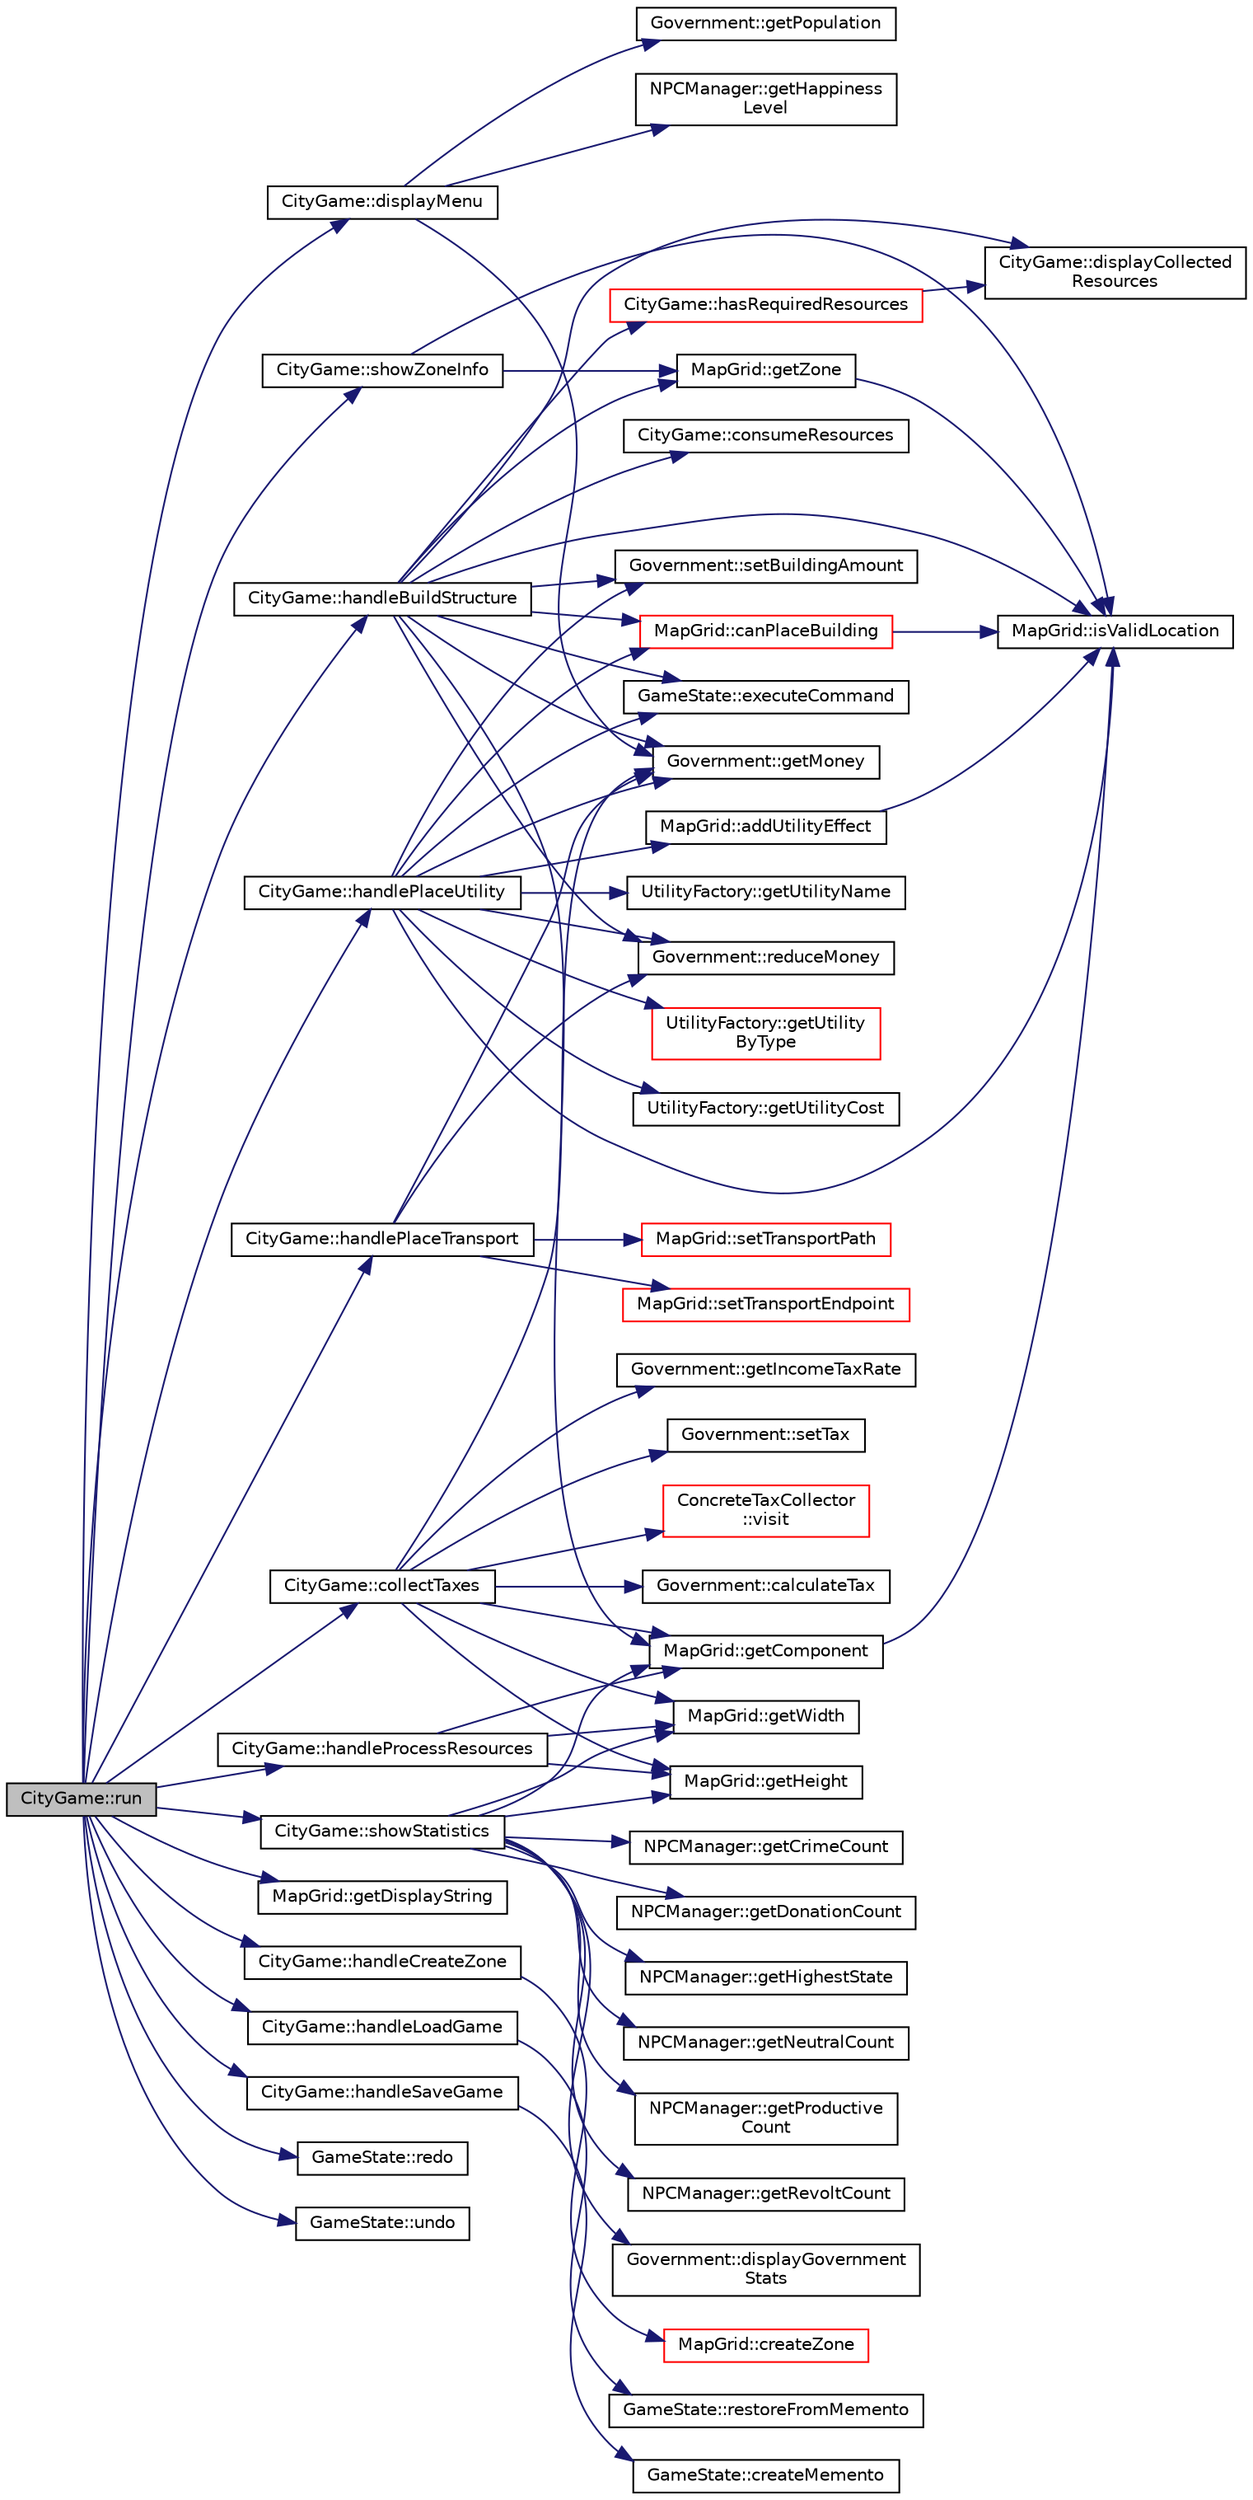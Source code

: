 digraph "CityGame::run"
{
 // LATEX_PDF_SIZE
  edge [fontname="Helvetica",fontsize="10",labelfontname="Helvetica",labelfontsize="10"];
  node [fontname="Helvetica",fontsize="10",shape=record];
  rankdir="LR";
  Node1 [label="CityGame::run",height=0.2,width=0.4,color="black", fillcolor="grey75", style="filled", fontcolor="black",tooltip=" "];
  Node1 -> Node2 [color="midnightblue",fontsize="10",style="solid",fontname="Helvetica"];
  Node2 [label="CityGame::collectTaxes",height=0.2,width=0.4,color="black", fillcolor="white", style="filled",URL="$classCityGame.html#ab286962cca4449729475a62431fa3bc6",tooltip=" "];
  Node2 -> Node3 [color="midnightblue",fontsize="10",style="solid",fontname="Helvetica"];
  Node3 [label="Government::calculateTax",height=0.2,width=0.4,color="black", fillcolor="white", style="filled",URL="$classGovernment.html#af0ab45b88a2545890637ddcd10071ef4",tooltip="Calculates the tax revenue based on current settings."];
  Node2 -> Node4 [color="midnightblue",fontsize="10",style="solid",fontname="Helvetica"];
  Node4 [label="MapGrid::getComponent",height=0.2,width=0.4,color="black", fillcolor="white", style="filled",URL="$classMapGrid.html#a9c9677c2efbc436d1ec1e89bb9fd47b7",tooltip=" "];
  Node4 -> Node5 [color="midnightblue",fontsize="10",style="solid",fontname="Helvetica"];
  Node5 [label="MapGrid::isValidLocation",height=0.2,width=0.4,color="black", fillcolor="white", style="filled",URL="$classMapGrid.html#a609c06dd38f67e93a766d5bb8b9cb197",tooltip=" "];
  Node2 -> Node6 [color="midnightblue",fontsize="10",style="solid",fontname="Helvetica"];
  Node6 [label="MapGrid::getHeight",height=0.2,width=0.4,color="black", fillcolor="white", style="filled",URL="$classMapGrid.html#a3508bc4d4945a9be2c7ebe47ca5965f2",tooltip=" "];
  Node2 -> Node7 [color="midnightblue",fontsize="10",style="solid",fontname="Helvetica"];
  Node7 [label="Government::getIncomeTaxRate",height=0.2,width=0.4,color="black", fillcolor="white", style="filled",URL="$classGovernment.html#aa0500d2a69bb145fed8321a90ebdcf4a",tooltip="Gets the current income tax rate."];
  Node2 -> Node8 [color="midnightblue",fontsize="10",style="solid",fontname="Helvetica"];
  Node8 [label="Government::getMoney",height=0.2,width=0.4,color="black", fillcolor="white", style="filled",URL="$classGovernment.html#aa2f8430a40de5935049844c311382110",tooltip="Gets the current amount of money the government has."];
  Node2 -> Node9 [color="midnightblue",fontsize="10",style="solid",fontname="Helvetica"];
  Node9 [label="MapGrid::getWidth",height=0.2,width=0.4,color="black", fillcolor="white", style="filled",URL="$classMapGrid.html#a73f8e3dadd5b1c80f0d3d7b3df6d9ae9",tooltip=" "];
  Node2 -> Node10 [color="midnightblue",fontsize="10",style="solid",fontname="Helvetica"];
  Node10 [label="Government::setTax",height=0.2,width=0.4,color="black", fillcolor="white", style="filled",URL="$classGovernment.html#a1d925a490e5d0d8416f4366724865012",tooltip="Sets the tax rate."];
  Node2 -> Node11 [color="midnightblue",fontsize="10",style="solid",fontname="Helvetica"];
  Node11 [label="ConcreteTaxCollector\l::visit",height=0.2,width=0.4,color="red", fillcolor="white", style="filled",URL="$classConcreteTaxCollector.html#aff35926ad68639e9190cc2f5d4bdf54e",tooltip="Collects tax from a residential building."];
  Node1 -> Node18 [color="midnightblue",fontsize="10",style="solid",fontname="Helvetica"];
  Node18 [label="CityGame::displayMenu",height=0.2,width=0.4,color="black", fillcolor="white", style="filled",URL="$classCityGame.html#a2a952bf02a70fa83a8a5a4beae9c825e",tooltip=" "];
  Node18 -> Node19 [color="midnightblue",fontsize="10",style="solid",fontname="Helvetica"];
  Node19 [label="NPCManager::getHappiness\lLevel",height=0.2,width=0.4,color="black", fillcolor="white", style="filled",URL="$classNPCManager.html#ac21c34d2e87c6a8801bc4bfc1c6d0201",tooltip="Gets the current happiness level of NPCs."];
  Node18 -> Node8 [color="midnightblue",fontsize="10",style="solid",fontname="Helvetica"];
  Node18 -> Node20 [color="midnightblue",fontsize="10",style="solid",fontname="Helvetica"];
  Node20 [label="Government::getPopulation",height=0.2,width=0.4,color="black", fillcolor="white", style="filled",URL="$classGovernment.html#a41177521c660fed52a9b692b71c5af1f",tooltip="Gets the current population of the city."];
  Node1 -> Node21 [color="midnightblue",fontsize="10",style="solid",fontname="Helvetica"];
  Node21 [label="MapGrid::getDisplayString",height=0.2,width=0.4,color="black", fillcolor="white", style="filled",URL="$classMapGrid.html#adb0f0dde7b11641c523a38dce884944c",tooltip=" "];
  Node1 -> Node22 [color="midnightblue",fontsize="10",style="solid",fontname="Helvetica"];
  Node22 [label="CityGame::handleBuildStructure",height=0.2,width=0.4,color="black", fillcolor="white", style="filled",URL="$classCityGame.html#adef5c49d44b7b5faf191ec7c7684148d",tooltip=" "];
  Node22 -> Node23 [color="midnightblue",fontsize="10",style="solid",fontname="Helvetica"];
  Node23 [label="MapGrid::canPlaceBuilding",height=0.2,width=0.4,color="red", fillcolor="white", style="filled",URL="$classMapGrid.html#a1eea5ceaf006f0fa065dc80a2dc798e8",tooltip=" "];
  Node23 -> Node5 [color="midnightblue",fontsize="10",style="solid",fontname="Helvetica"];
  Node22 -> Node25 [color="midnightblue",fontsize="10",style="solid",fontname="Helvetica"];
  Node25 [label="CityGame::consumeResources",height=0.2,width=0.4,color="black", fillcolor="white", style="filled",URL="$classCityGame.html#abd072b5eec775c71177e098b93283075",tooltip=" "];
  Node22 -> Node26 [color="midnightblue",fontsize="10",style="solid",fontname="Helvetica"];
  Node26 [label="CityGame::displayCollected\lResources",height=0.2,width=0.4,color="black", fillcolor="white", style="filled",URL="$classCityGame.html#aaee4d6f62d60e6c34113f8ad46fd7f4e",tooltip=" "];
  Node22 -> Node27 [color="midnightblue",fontsize="10",style="solid",fontname="Helvetica"];
  Node27 [label="GameState::executeCommand",height=0.2,width=0.4,color="black", fillcolor="white", style="filled",URL="$classGameState.html#abf6e9d545191796a9a805c304722d230",tooltip="Executes a command and adds it to the command history."];
  Node22 -> Node4 [color="midnightblue",fontsize="10",style="solid",fontname="Helvetica"];
  Node22 -> Node8 [color="midnightblue",fontsize="10",style="solid",fontname="Helvetica"];
  Node22 -> Node28 [color="midnightblue",fontsize="10",style="solid",fontname="Helvetica"];
  Node28 [label="MapGrid::getZone",height=0.2,width=0.4,color="black", fillcolor="white", style="filled",URL="$classMapGrid.html#a5d58bb7cc44e649e44e1282eb4deada4",tooltip=" "];
  Node28 -> Node5 [color="midnightblue",fontsize="10",style="solid",fontname="Helvetica"];
  Node22 -> Node29 [color="midnightblue",fontsize="10",style="solid",fontname="Helvetica"];
  Node29 [label="CityGame::hasRequiredResources",height=0.2,width=0.4,color="red", fillcolor="white", style="filled",URL="$classCityGame.html#a9f181c1d58a087535143ca99306916c4",tooltip=" "];
  Node29 -> Node26 [color="midnightblue",fontsize="10",style="solid",fontname="Helvetica"];
  Node22 -> Node5 [color="midnightblue",fontsize="10",style="solid",fontname="Helvetica"];
  Node22 -> Node31 [color="midnightblue",fontsize="10",style="solid",fontname="Helvetica"];
  Node31 [label="Government::reduceMoney",height=0.2,width=0.4,color="black", fillcolor="white", style="filled",URL="$classGovernment.html#abc74e6201f243ebd3bef8e3881f4c403",tooltip="Reduces the government funds by a specified amount."];
  Node22 -> Node32 [color="midnightblue",fontsize="10",style="solid",fontname="Helvetica"];
  Node32 [label="Government::setBuildingAmount",height=0.2,width=0.4,color="black", fillcolor="white", style="filled",URL="$classGovernment.html#a637ea1083183e6733ecd787b4bb89595",tooltip="Sets the amount of a specified building type."];
  Node1 -> Node33 [color="midnightblue",fontsize="10",style="solid",fontname="Helvetica"];
  Node33 [label="CityGame::handleCreateZone",height=0.2,width=0.4,color="black", fillcolor="white", style="filled",URL="$classCityGame.html#a20ee6b8bf1a6f54c45cb73de906a8282",tooltip=" "];
  Node33 -> Node34 [color="midnightblue",fontsize="10",style="solid",fontname="Helvetica"];
  Node34 [label="MapGrid::createZone",height=0.2,width=0.4,color="red", fillcolor="white", style="filled",URL="$classMapGrid.html#a799c5f887a651f71f8ebfbc8bf18e52d",tooltip=" "];
  Node1 -> Node38 [color="midnightblue",fontsize="10",style="solid",fontname="Helvetica"];
  Node38 [label="CityGame::handleLoadGame",height=0.2,width=0.4,color="black", fillcolor="white", style="filled",URL="$classCityGame.html#aaa907d85379e71a9bf7a3d573f2d15da",tooltip=" "];
  Node38 -> Node39 [color="midnightblue",fontsize="10",style="solid",fontname="Helvetica"];
  Node39 [label="GameState::restoreFromMemento",height=0.2,width=0.4,color="black", fillcolor="white", style="filled",URL="$classGameState.html#a32ac71fc3feb75e71b93a3a892cf2878",tooltip="Restores the game state from a given memento."];
  Node1 -> Node40 [color="midnightblue",fontsize="10",style="solid",fontname="Helvetica"];
  Node40 [label="CityGame::handlePlaceTransport",height=0.2,width=0.4,color="black", fillcolor="white", style="filled",URL="$classCityGame.html#a01a7b85fe89c57b12bfdb291c348f638",tooltip=" "];
  Node40 -> Node8 [color="midnightblue",fontsize="10",style="solid",fontname="Helvetica"];
  Node40 -> Node31 [color="midnightblue",fontsize="10",style="solid",fontname="Helvetica"];
  Node40 -> Node41 [color="midnightblue",fontsize="10",style="solid",fontname="Helvetica"];
  Node41 [label="MapGrid::setTransportEndpoint",height=0.2,width=0.4,color="red", fillcolor="white", style="filled",URL="$classMapGrid.html#a1dc327fa02ba1448bda5b47969f48886",tooltip=" "];
  Node40 -> Node43 [color="midnightblue",fontsize="10",style="solid",fontname="Helvetica"];
  Node43 [label="MapGrid::setTransportPath",height=0.2,width=0.4,color="red", fillcolor="white", style="filled",URL="$classMapGrid.html#a4ed9f19232693a2c75ed7714f8439a82",tooltip=" "];
  Node1 -> Node44 [color="midnightblue",fontsize="10",style="solid",fontname="Helvetica"];
  Node44 [label="CityGame::handlePlaceUtility",height=0.2,width=0.4,color="black", fillcolor="white", style="filled",URL="$classCityGame.html#ab3ae97e4d2c87052b1a0635d5a2bcb77",tooltip=" "];
  Node44 -> Node45 [color="midnightblue",fontsize="10",style="solid",fontname="Helvetica"];
  Node45 [label="MapGrid::addUtilityEffect",height=0.2,width=0.4,color="black", fillcolor="white", style="filled",URL="$classMapGrid.html#a8a7c0f890a0c611571a3a9045d73b2bc",tooltip=" "];
  Node45 -> Node5 [color="midnightblue",fontsize="10",style="solid",fontname="Helvetica"];
  Node44 -> Node23 [color="midnightblue",fontsize="10",style="solid",fontname="Helvetica"];
  Node44 -> Node27 [color="midnightblue",fontsize="10",style="solid",fontname="Helvetica"];
  Node44 -> Node8 [color="midnightblue",fontsize="10",style="solid",fontname="Helvetica"];
  Node44 -> Node46 [color="midnightblue",fontsize="10",style="solid",fontname="Helvetica"];
  Node46 [label="UtilityFactory::getUtility\lByType",height=0.2,width=0.4,color="red", fillcolor="white", style="filled",URL="$classUtilityFactory.html#ae16a15a9a503b05f2b688adde34fc960",tooltip="Retrieves a utility flyweight instance by its numeric type."];
  Node44 -> Node48 [color="midnightblue",fontsize="10",style="solid",fontname="Helvetica"];
  Node48 [label="UtilityFactory::getUtilityCost",height=0.2,width=0.4,color="black", fillcolor="white", style="filled",URL="$classUtilityFactory.html#a508618dffeec81dbf563ba7e5b390815",tooltip="Gets the cost of the utility based on its numeric type."];
  Node44 -> Node49 [color="midnightblue",fontsize="10",style="solid",fontname="Helvetica"];
  Node49 [label="UtilityFactory::getUtilityName",height=0.2,width=0.4,color="black", fillcolor="white", style="filled",URL="$classUtilityFactory.html#ac461aa6311dd849c435ed2125c4fdc20",tooltip="Gets the name of the utility based on its numeric type."];
  Node44 -> Node5 [color="midnightblue",fontsize="10",style="solid",fontname="Helvetica"];
  Node44 -> Node31 [color="midnightblue",fontsize="10",style="solid",fontname="Helvetica"];
  Node44 -> Node32 [color="midnightblue",fontsize="10",style="solid",fontname="Helvetica"];
  Node1 -> Node50 [color="midnightblue",fontsize="10",style="solid",fontname="Helvetica"];
  Node50 [label="CityGame::handleProcessResources",height=0.2,width=0.4,color="black", fillcolor="white", style="filled",URL="$classCityGame.html#addcb4e07c76c1f163be52021d4029c3b",tooltip=" "];
  Node50 -> Node4 [color="midnightblue",fontsize="10",style="solid",fontname="Helvetica"];
  Node50 -> Node6 [color="midnightblue",fontsize="10",style="solid",fontname="Helvetica"];
  Node50 -> Node9 [color="midnightblue",fontsize="10",style="solid",fontname="Helvetica"];
  Node1 -> Node51 [color="midnightblue",fontsize="10",style="solid",fontname="Helvetica"];
  Node51 [label="CityGame::handleSaveGame",height=0.2,width=0.4,color="black", fillcolor="white", style="filled",URL="$classCityGame.html#a3b78d32844a4db23a82b07d9f63d98a6",tooltip=" "];
  Node51 -> Node52 [color="midnightblue",fontsize="10",style="solid",fontname="Helvetica"];
  Node52 [label="GameState::createMemento",height=0.2,width=0.4,color="black", fillcolor="white", style="filled",URL="$classGameState.html#a333a164f514d63a169fac893ab2ee664",tooltip="Creates a memento that captures the current game state."];
  Node1 -> Node53 [color="midnightblue",fontsize="10",style="solid",fontname="Helvetica"];
  Node53 [label="GameState::redo",height=0.2,width=0.4,color="black", fillcolor="white", style="filled",URL="$classGameState.html#ac708211f780aa0e3a08457a01ba5a31f",tooltip="Redoes the last undone command."];
  Node1 -> Node54 [color="midnightblue",fontsize="10",style="solid",fontname="Helvetica"];
  Node54 [label="CityGame::showStatistics",height=0.2,width=0.4,color="black", fillcolor="white", style="filled",URL="$classCityGame.html#a80179f957a5ae53c132901b08ac34fa5",tooltip=" "];
  Node54 -> Node55 [color="midnightblue",fontsize="10",style="solid",fontname="Helvetica"];
  Node55 [label="Government::displayGovernment\lStats",height=0.2,width=0.4,color="black", fillcolor="white", style="filled",URL="$classGovernment.html#aceac464a35057f762fe84f6613955637",tooltip="Displays the current statistics of the government."];
  Node54 -> Node4 [color="midnightblue",fontsize="10",style="solid",fontname="Helvetica"];
  Node54 -> Node56 [color="midnightblue",fontsize="10",style="solid",fontname="Helvetica"];
  Node56 [label="NPCManager::getCrimeCount",height=0.2,width=0.4,color="black", fillcolor="white", style="filled",URL="$classNPCManager.html#aef57949eebfff083058a656219b8cc43",tooltip="Retrieves the count of NPCs in the Crime state."];
  Node54 -> Node57 [color="midnightblue",fontsize="10",style="solid",fontname="Helvetica"];
  Node57 [label="NPCManager::getDonationCount",height=0.2,width=0.4,color="black", fillcolor="white", style="filled",URL="$classNPCManager.html#a4eddd0fa270ec6fdb115de8c94d5ce32",tooltip="Retrieves the count of NPCs in the Donation (happy) state."];
  Node54 -> Node6 [color="midnightblue",fontsize="10",style="solid",fontname="Helvetica"];
  Node54 -> Node58 [color="midnightblue",fontsize="10",style="solid",fontname="Helvetica"];
  Node58 [label="NPCManager::getHighestState",height=0.2,width=0.4,color="black", fillcolor="white", style="filled",URL="$classNPCManager.html#a3d9ca8170cdadc9a47b78893c6383e1c",tooltip="Determines the state with the highest count."];
  Node54 -> Node59 [color="midnightblue",fontsize="10",style="solid",fontname="Helvetica"];
  Node59 [label="NPCManager::getNeutralCount",height=0.2,width=0.4,color="black", fillcolor="white", style="filled",URL="$classNPCManager.html#a87b812f4d1f79a397737a29ddddaa4fb",tooltip="Retrieves the count of NPCs in the Neutral state."];
  Node54 -> Node60 [color="midnightblue",fontsize="10",style="solid",fontname="Helvetica"];
  Node60 [label="NPCManager::getProductive\lCount",height=0.2,width=0.4,color="black", fillcolor="white", style="filled",URL="$classNPCManager.html#a127118e337db428998e8f9548b013b79",tooltip="Retrieves the count of NPCs in the Productive state."];
  Node54 -> Node61 [color="midnightblue",fontsize="10",style="solid",fontname="Helvetica"];
  Node61 [label="NPCManager::getRevoltCount",height=0.2,width=0.4,color="black", fillcolor="white", style="filled",URL="$classNPCManager.html#a2b545c7ba2dc9ff52c70f898a087e371",tooltip="Retrieves the count of NPCs in the Revolt state."];
  Node54 -> Node9 [color="midnightblue",fontsize="10",style="solid",fontname="Helvetica"];
  Node1 -> Node62 [color="midnightblue",fontsize="10",style="solid",fontname="Helvetica"];
  Node62 [label="CityGame::showZoneInfo",height=0.2,width=0.4,color="black", fillcolor="white", style="filled",URL="$classCityGame.html#ad755c82acf274907e597a339a8d7f860",tooltip=" "];
  Node62 -> Node28 [color="midnightblue",fontsize="10",style="solid",fontname="Helvetica"];
  Node62 -> Node5 [color="midnightblue",fontsize="10",style="solid",fontname="Helvetica"];
  Node1 -> Node63 [color="midnightblue",fontsize="10",style="solid",fontname="Helvetica"];
  Node63 [label="GameState::undo",height=0.2,width=0.4,color="black", fillcolor="white", style="filled",URL="$classGameState.html#a4fd55f309ab32a0d95990991fcca1da5",tooltip="Undoes the last executed command."];
}
